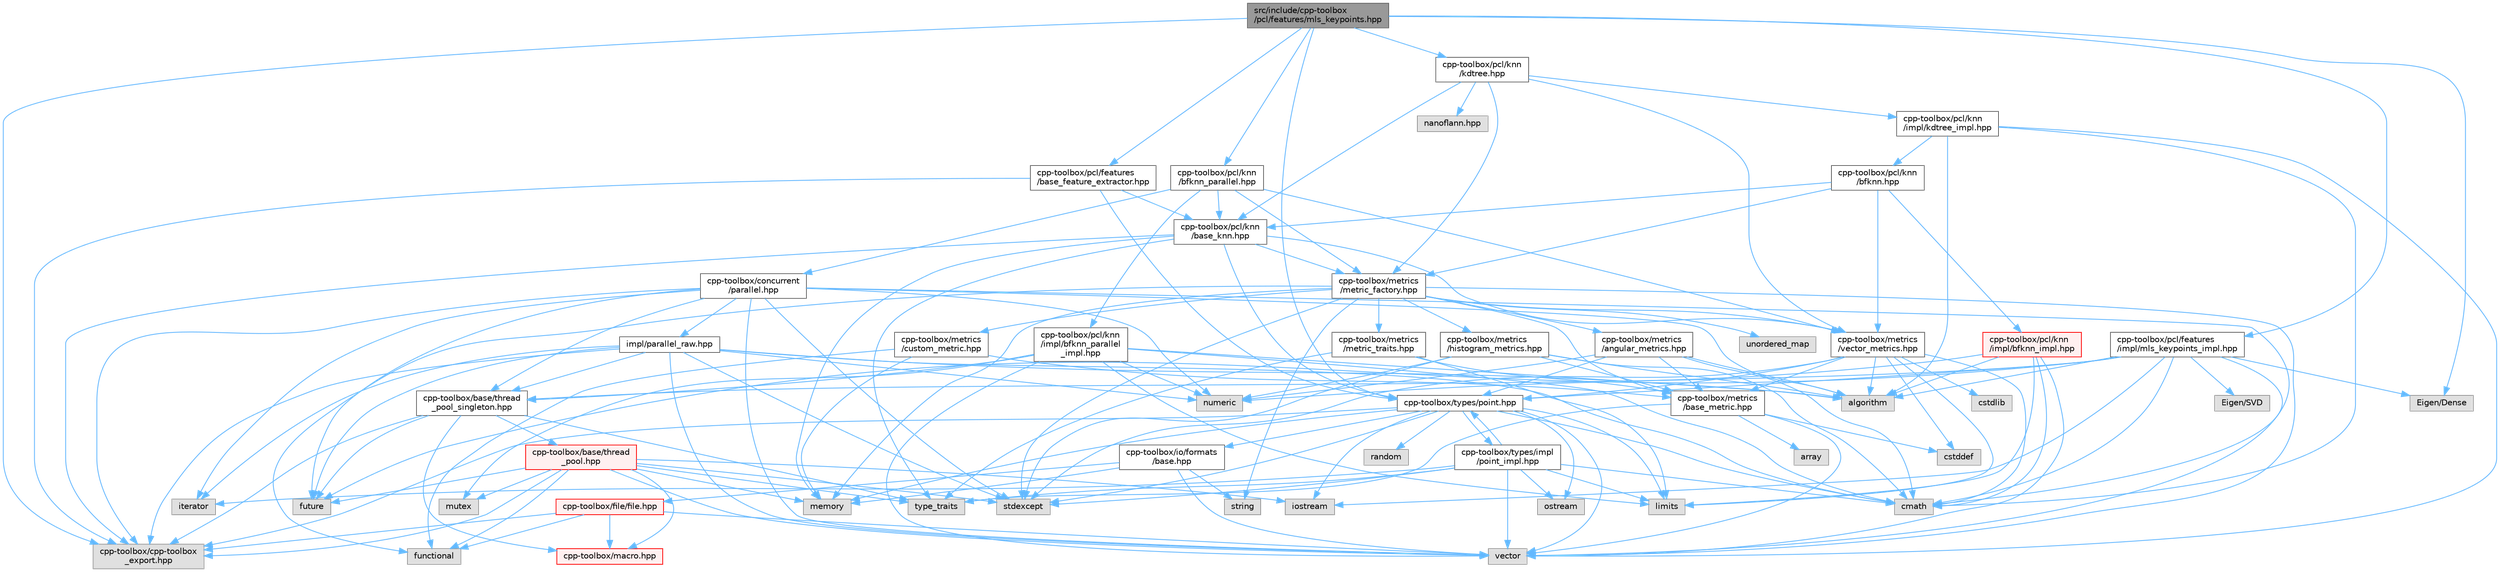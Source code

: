digraph "src/include/cpp-toolbox/pcl/features/mls_keypoints.hpp"
{
 // LATEX_PDF_SIZE
  bgcolor="transparent";
  edge [fontname=Helvetica,fontsize=10,labelfontname=Helvetica,labelfontsize=10];
  node [fontname=Helvetica,fontsize=10,shape=box,height=0.2,width=0.4];
  Node1 [id="Node000001",label="src/include/cpp-toolbox\l/pcl/features/mls_keypoints.hpp",height=0.2,width=0.4,color="gray40", fillcolor="grey60", style="filled", fontcolor="black",tooltip=" "];
  Node1 -> Node2 [id="edge1_Node000001_Node000002",color="steelblue1",style="solid",tooltip=" "];
  Node2 [id="Node000002",label="cpp-toolbox/cpp-toolbox\l_export.hpp",height=0.2,width=0.4,color="grey60", fillcolor="#E0E0E0", style="filled",tooltip=" "];
  Node1 -> Node3 [id="edge2_Node000001_Node000003",color="steelblue1",style="solid",tooltip=" "];
  Node3 [id="Node000003",label="cpp-toolbox/pcl/features\l/base_feature_extractor.hpp",height=0.2,width=0.4,color="grey40", fillcolor="white", style="filled",URL="$base__feature__extractor_8hpp.html",tooltip=" "];
  Node3 -> Node2 [id="edge3_Node000003_Node000002",color="steelblue1",style="solid",tooltip=" "];
  Node3 -> Node4 [id="edge4_Node000003_Node000004",color="steelblue1",style="solid",tooltip=" "];
  Node4 [id="Node000004",label="cpp-toolbox/pcl/knn\l/base_knn.hpp",height=0.2,width=0.4,color="grey40", fillcolor="white", style="filled",URL="$base__knn_8hpp.html",tooltip=" "];
  Node4 -> Node5 [id="edge5_Node000004_Node000005",color="steelblue1",style="solid",tooltip=" "];
  Node5 [id="Node000005",label="memory",height=0.2,width=0.4,color="grey60", fillcolor="#E0E0E0", style="filled",tooltip=" "];
  Node4 -> Node6 [id="edge6_Node000004_Node000006",color="steelblue1",style="solid",tooltip=" "];
  Node6 [id="Node000006",label="type_traits",height=0.2,width=0.4,color="grey60", fillcolor="#E0E0E0", style="filled",tooltip=" "];
  Node4 -> Node2 [id="edge7_Node000004_Node000002",color="steelblue1",style="solid",tooltip=" "];
  Node4 -> Node7 [id="edge8_Node000004_Node000007",color="steelblue1",style="solid",tooltip=" "];
  Node7 [id="Node000007",label="cpp-toolbox/types/point.hpp",height=0.2,width=0.4,color="grey40", fillcolor="white", style="filled",URL="$point_8hpp.html",tooltip=" "];
  Node7 -> Node8 [id="edge9_Node000007_Node000008",color="steelblue1",style="solid",tooltip=" "];
  Node8 [id="Node000008",label="cmath",height=0.2,width=0.4,color="grey60", fillcolor="#E0E0E0", style="filled",tooltip=" "];
  Node7 -> Node9 [id="edge10_Node000007_Node000009",color="steelblue1",style="solid",tooltip=" "];
  Node9 [id="Node000009",label="iostream",height=0.2,width=0.4,color="grey60", fillcolor="#E0E0E0", style="filled",tooltip=" "];
  Node7 -> Node10 [id="edge11_Node000007_Node000010",color="steelblue1",style="solid",tooltip=" "];
  Node10 [id="Node000010",label="limits",height=0.2,width=0.4,color="grey60", fillcolor="#E0E0E0", style="filled",tooltip=" "];
  Node7 -> Node5 [id="edge12_Node000007_Node000005",color="steelblue1",style="solid",tooltip=" "];
  Node7 -> Node11 [id="edge13_Node000007_Node000011",color="steelblue1",style="solid",tooltip=" "];
  Node11 [id="Node000011",label="ostream",height=0.2,width=0.4,color="grey60", fillcolor="#E0E0E0", style="filled",tooltip=" "];
  Node7 -> Node12 [id="edge14_Node000007_Node000012",color="steelblue1",style="solid",tooltip=" "];
  Node12 [id="Node000012",label="random",height=0.2,width=0.4,color="grey60", fillcolor="#E0E0E0", style="filled",tooltip=" "];
  Node7 -> Node13 [id="edge15_Node000007_Node000013",color="steelblue1",style="solid",tooltip=" "];
  Node13 [id="Node000013",label="stdexcept",height=0.2,width=0.4,color="grey60", fillcolor="#E0E0E0", style="filled",tooltip=" "];
  Node7 -> Node14 [id="edge16_Node000007_Node000014",color="steelblue1",style="solid",tooltip=" "];
  Node14 [id="Node000014",label="vector",height=0.2,width=0.4,color="grey60", fillcolor="#E0E0E0", style="filled",tooltip=" "];
  Node7 -> Node2 [id="edge17_Node000007_Node000002",color="steelblue1",style="solid",tooltip=" "];
  Node7 -> Node15 [id="edge18_Node000007_Node000015",color="steelblue1",style="solid",tooltip=" "];
  Node15 [id="Node000015",label="cpp-toolbox/io/formats\l/base.hpp",height=0.2,width=0.4,color="grey40", fillcolor="white", style="filled",URL="$io_2formats_2base_8hpp.html",tooltip=" "];
  Node15 -> Node5 [id="edge19_Node000015_Node000005",color="steelblue1",style="solid",tooltip=" "];
  Node15 -> Node16 [id="edge20_Node000015_Node000016",color="steelblue1",style="solid",tooltip=" "];
  Node16 [id="Node000016",label="string",height=0.2,width=0.4,color="grey60", fillcolor="#E0E0E0", style="filled",tooltip=" "];
  Node15 -> Node14 [id="edge21_Node000015_Node000014",color="steelblue1",style="solid",tooltip=" "];
  Node15 -> Node17 [id="edge22_Node000015_Node000017",color="steelblue1",style="solid",tooltip=" "];
  Node17 [id="Node000017",label="cpp-toolbox/file/file.hpp",height=0.2,width=0.4,color="red", fillcolor="#FFF0F0", style="filled",URL="$file_8hpp.html",tooltip=" "];
  Node17 -> Node19 [id="edge23_Node000017_Node000019",color="steelblue1",style="solid",tooltip=" "];
  Node19 [id="Node000019",label="functional",height=0.2,width=0.4,color="grey60", fillcolor="#E0E0E0", style="filled",tooltip=" "];
  Node17 -> Node14 [id="edge24_Node000017_Node000014",color="steelblue1",style="solid",tooltip=" "];
  Node17 -> Node2 [id="edge25_Node000017_Node000002",color="steelblue1",style="solid",tooltip=" "];
  Node17 -> Node20 [id="edge26_Node000017_Node000020",color="steelblue1",style="solid",tooltip=" "];
  Node20 [id="Node000020",label="cpp-toolbox/macro.hpp",height=0.2,width=0.4,color="red", fillcolor="#FFF0F0", style="filled",URL="$macro_8hpp.html",tooltip="通用的编译器、平台、架构检测和实用宏定义 / Common macros for compiler, platform, architecture detection and utility macro..."];
  Node7 -> Node25 [id="edge27_Node000007_Node000025",color="steelblue1",style="solid",tooltip=" "];
  Node25 [id="Node000025",label="cpp-toolbox/types/impl\l/point_impl.hpp",height=0.2,width=0.4,color="grey40", fillcolor="white", style="filled",URL="$point__impl_8hpp.html",tooltip=" "];
  Node25 -> Node8 [id="edge28_Node000025_Node000008",color="steelblue1",style="solid",tooltip=" "];
  Node25 -> Node26 [id="edge29_Node000025_Node000026",color="steelblue1",style="solid",tooltip=" "];
  Node26 [id="Node000026",label="iterator",height=0.2,width=0.4,color="grey60", fillcolor="#E0E0E0", style="filled",tooltip=" "];
  Node25 -> Node10 [id="edge30_Node000025_Node000010",color="steelblue1",style="solid",tooltip=" "];
  Node25 -> Node11 [id="edge31_Node000025_Node000011",color="steelblue1",style="solid",tooltip=" "];
  Node25 -> Node13 [id="edge32_Node000025_Node000013",color="steelblue1",style="solid",tooltip=" "];
  Node25 -> Node6 [id="edge33_Node000025_Node000006",color="steelblue1",style="solid",tooltip=" "];
  Node25 -> Node14 [id="edge34_Node000025_Node000014",color="steelblue1",style="solid",tooltip=" "];
  Node25 -> Node7 [id="edge35_Node000025_Node000007",color="steelblue1",style="solid",tooltip=" "];
  Node4 -> Node27 [id="edge36_Node000004_Node000027",color="steelblue1",style="solid",tooltip=" "];
  Node27 [id="Node000027",label="cpp-toolbox/metrics\l/vector_metrics.hpp",height=0.2,width=0.4,color="grey40", fillcolor="white", style="filled",URL="$vector__metrics_8hpp.html",tooltip=" "];
  Node27 -> Node28 [id="edge37_Node000027_Node000028",color="steelblue1",style="solid",tooltip=" "];
  Node28 [id="Node000028",label="algorithm",height=0.2,width=0.4,color="grey60", fillcolor="#E0E0E0", style="filled",tooltip=" "];
  Node27 -> Node8 [id="edge38_Node000027_Node000008",color="steelblue1",style="solid",tooltip=" "];
  Node27 -> Node29 [id="edge39_Node000027_Node000029",color="steelblue1",style="solid",tooltip=" "];
  Node29 [id="Node000029",label="cstddef",height=0.2,width=0.4,color="grey60", fillcolor="#E0E0E0", style="filled",tooltip=" "];
  Node27 -> Node30 [id="edge40_Node000027_Node000030",color="steelblue1",style="solid",tooltip=" "];
  Node30 [id="Node000030",label="cstdlib",height=0.2,width=0.4,color="grey60", fillcolor="#E0E0E0", style="filled",tooltip=" "];
  Node27 -> Node10 [id="edge41_Node000027_Node000010",color="steelblue1",style="solid",tooltip=" "];
  Node27 -> Node13 [id="edge42_Node000027_Node000013",color="steelblue1",style="solid",tooltip=" "];
  Node27 -> Node31 [id="edge43_Node000027_Node000031",color="steelblue1",style="solid",tooltip=" "];
  Node31 [id="Node000031",label="cpp-toolbox/metrics\l/base_metric.hpp",height=0.2,width=0.4,color="grey40", fillcolor="white", style="filled",URL="$base__metric_8hpp.html",tooltip=" "];
  Node31 -> Node29 [id="edge44_Node000031_Node000029",color="steelblue1",style="solid",tooltip=" "];
  Node31 -> Node14 [id="edge45_Node000031_Node000014",color="steelblue1",style="solid",tooltip=" "];
  Node31 -> Node32 [id="edge46_Node000031_Node000032",color="steelblue1",style="solid",tooltip=" "];
  Node32 [id="Node000032",label="array",height=0.2,width=0.4,color="grey60", fillcolor="#E0E0E0", style="filled",tooltip=" "];
  Node31 -> Node6 [id="edge47_Node000031_Node000006",color="steelblue1",style="solid",tooltip=" "];
  Node27 -> Node7 [id="edge48_Node000027_Node000007",color="steelblue1",style="solid",tooltip=" "];
  Node4 -> Node33 [id="edge49_Node000004_Node000033",color="steelblue1",style="solid",tooltip=" "];
  Node33 [id="Node000033",label="cpp-toolbox/metrics\l/metric_factory.hpp",height=0.2,width=0.4,color="grey40", fillcolor="white", style="filled",URL="$metric__factory_8hpp.html",tooltip=" "];
  Node33 -> Node5 [id="edge50_Node000033_Node000005",color="steelblue1",style="solid",tooltip=" "];
  Node33 -> Node16 [id="edge51_Node000033_Node000016",color="steelblue1",style="solid",tooltip=" "];
  Node33 -> Node34 [id="edge52_Node000033_Node000034",color="steelblue1",style="solid",tooltip=" "];
  Node34 [id="Node000034",label="unordered_map",height=0.2,width=0.4,color="grey60", fillcolor="#E0E0E0", style="filled",tooltip=" "];
  Node33 -> Node19 [id="edge53_Node000033_Node000019",color="steelblue1",style="solid",tooltip=" "];
  Node33 -> Node13 [id="edge54_Node000033_Node000013",color="steelblue1",style="solid",tooltip=" "];
  Node33 -> Node14 [id="edge55_Node000033_Node000014",color="steelblue1",style="solid",tooltip=" "];
  Node33 -> Node31 [id="edge56_Node000033_Node000031",color="steelblue1",style="solid",tooltip=" "];
  Node33 -> Node35 [id="edge57_Node000033_Node000035",color="steelblue1",style="solid",tooltip=" "];
  Node35 [id="Node000035",label="cpp-toolbox/metrics\l/metric_traits.hpp",height=0.2,width=0.4,color="grey40", fillcolor="white", style="filled",URL="$metric__traits_8hpp.html",tooltip=" "];
  Node35 -> Node6 [id="edge58_Node000035_Node000006",color="steelblue1",style="solid",tooltip=" "];
  Node35 -> Node10 [id="edge59_Node000035_Node000010",color="steelblue1",style="solid",tooltip=" "];
  Node35 -> Node31 [id="edge60_Node000035_Node000031",color="steelblue1",style="solid",tooltip=" "];
  Node33 -> Node27 [id="edge61_Node000033_Node000027",color="steelblue1",style="solid",tooltip=" "];
  Node33 -> Node36 [id="edge62_Node000033_Node000036",color="steelblue1",style="solid",tooltip=" "];
  Node36 [id="Node000036",label="cpp-toolbox/metrics\l/histogram_metrics.hpp",height=0.2,width=0.4,color="grey40", fillcolor="white", style="filled",URL="$histogram__metrics_8hpp.html",tooltip=" "];
  Node36 -> Node28 [id="edge63_Node000036_Node000028",color="steelblue1",style="solid",tooltip=" "];
  Node36 -> Node8 [id="edge64_Node000036_Node000008",color="steelblue1",style="solid",tooltip=" "];
  Node36 -> Node37 [id="edge65_Node000036_Node000037",color="steelblue1",style="solid",tooltip=" "];
  Node37 [id="Node000037",label="numeric",height=0.2,width=0.4,color="grey60", fillcolor="#E0E0E0", style="filled",tooltip=" "];
  Node36 -> Node13 [id="edge66_Node000036_Node000013",color="steelblue1",style="solid",tooltip=" "];
  Node36 -> Node31 [id="edge67_Node000036_Node000031",color="steelblue1",style="solid",tooltip=" "];
  Node33 -> Node38 [id="edge68_Node000033_Node000038",color="steelblue1",style="solid",tooltip=" "];
  Node38 [id="Node000038",label="cpp-toolbox/metrics\l/angular_metrics.hpp",height=0.2,width=0.4,color="grey40", fillcolor="white", style="filled",URL="$angular__metrics_8hpp.html",tooltip=" "];
  Node38 -> Node28 [id="edge69_Node000038_Node000028",color="steelblue1",style="solid",tooltip=" "];
  Node38 -> Node8 [id="edge70_Node000038_Node000008",color="steelblue1",style="solid",tooltip=" "];
  Node38 -> Node37 [id="edge71_Node000038_Node000037",color="steelblue1",style="solid",tooltip=" "];
  Node38 -> Node31 [id="edge72_Node000038_Node000031",color="steelblue1",style="solid",tooltip=" "];
  Node38 -> Node7 [id="edge73_Node000038_Node000007",color="steelblue1",style="solid",tooltip=" "];
  Node33 -> Node39 [id="edge74_Node000033_Node000039",color="steelblue1",style="solid",tooltip=" "];
  Node39 [id="Node000039",label="cpp-toolbox/metrics\l/custom_metric.hpp",height=0.2,width=0.4,color="grey40", fillcolor="white", style="filled",URL="$custom__metric_8hpp.html",tooltip=" "];
  Node39 -> Node19 [id="edge75_Node000039_Node000019",color="steelblue1",style="solid",tooltip=" "];
  Node39 -> Node5 [id="edge76_Node000039_Node000005",color="steelblue1",style="solid",tooltip=" "];
  Node39 -> Node31 [id="edge77_Node000039_Node000031",color="steelblue1",style="solid",tooltip=" "];
  Node3 -> Node7 [id="edge78_Node000003_Node000007",color="steelblue1",style="solid",tooltip=" "];
  Node1 -> Node40 [id="edge79_Node000001_Node000040",color="steelblue1",style="solid",tooltip=" "];
  Node40 [id="Node000040",label="cpp-toolbox/pcl/knn\l/kdtree.hpp",height=0.2,width=0.4,color="grey40", fillcolor="white", style="filled",URL="$kdtree_8hpp.html",tooltip=" "];
  Node40 -> Node4 [id="edge80_Node000040_Node000004",color="steelblue1",style="solid",tooltip=" "];
  Node40 -> Node33 [id="edge81_Node000040_Node000033",color="steelblue1",style="solid",tooltip=" "];
  Node40 -> Node27 [id="edge82_Node000040_Node000027",color="steelblue1",style="solid",tooltip=" "];
  Node40 -> Node41 [id="edge83_Node000040_Node000041",color="steelblue1",style="solid",tooltip=" "];
  Node41 [id="Node000041",label="nanoflann.hpp",height=0.2,width=0.4,color="grey60", fillcolor="#E0E0E0", style="filled",tooltip=" "];
  Node40 -> Node42 [id="edge84_Node000040_Node000042",color="steelblue1",style="solid",tooltip=" "];
  Node42 [id="Node000042",label="cpp-toolbox/pcl/knn\l/impl/kdtree_impl.hpp",height=0.2,width=0.4,color="grey40", fillcolor="white", style="filled",URL="$kdtree__impl_8hpp.html",tooltip=" "];
  Node42 -> Node28 [id="edge85_Node000042_Node000028",color="steelblue1",style="solid",tooltip=" "];
  Node42 -> Node8 [id="edge86_Node000042_Node000008",color="steelblue1",style="solid",tooltip=" "];
  Node42 -> Node14 [id="edge87_Node000042_Node000014",color="steelblue1",style="solid",tooltip=" "];
  Node42 -> Node43 [id="edge88_Node000042_Node000043",color="steelblue1",style="solid",tooltip=" "];
  Node43 [id="Node000043",label="cpp-toolbox/pcl/knn\l/bfknn.hpp",height=0.2,width=0.4,color="grey40", fillcolor="white", style="filled",URL="$bfknn_8hpp.html",tooltip=" "];
  Node43 -> Node4 [id="edge89_Node000043_Node000004",color="steelblue1",style="solid",tooltip=" "];
  Node43 -> Node33 [id="edge90_Node000043_Node000033",color="steelblue1",style="solid",tooltip=" "];
  Node43 -> Node27 [id="edge91_Node000043_Node000027",color="steelblue1",style="solid",tooltip=" "];
  Node43 -> Node44 [id="edge92_Node000043_Node000044",color="steelblue1",style="solid",tooltip=" "];
  Node44 [id="Node000044",label="cpp-toolbox/pcl/knn\l/impl/bfknn_impl.hpp",height=0.2,width=0.4,color="red", fillcolor="#FFF0F0", style="filled",URL="$bfknn__impl_8hpp.html",tooltip=" "];
  Node44 -> Node28 [id="edge93_Node000044_Node000028",color="steelblue1",style="solid",tooltip=" "];
  Node44 -> Node8 [id="edge94_Node000044_Node000008",color="steelblue1",style="solid",tooltip=" "];
  Node44 -> Node10 [id="edge95_Node000044_Node000010",color="steelblue1",style="solid",tooltip=" "];
  Node44 -> Node37 [id="edge96_Node000044_Node000037",color="steelblue1",style="solid",tooltip=" "];
  Node44 -> Node14 [id="edge97_Node000044_Node000014",color="steelblue1",style="solid",tooltip=" "];
  Node1 -> Node46 [id="edge98_Node000001_Node000046",color="steelblue1",style="solid",tooltip=" "];
  Node46 [id="Node000046",label="cpp-toolbox/pcl/knn\l/bfknn_parallel.hpp",height=0.2,width=0.4,color="grey40", fillcolor="white", style="filled",URL="$bfknn__parallel_8hpp.html",tooltip=" "];
  Node46 -> Node47 [id="edge99_Node000046_Node000047",color="steelblue1",style="solid",tooltip=" "];
  Node47 [id="Node000047",label="cpp-toolbox/concurrent\l/parallel.hpp",height=0.2,width=0.4,color="grey40", fillcolor="white", style="filled",URL="$parallel_8hpp.html",tooltip=" "];
  Node47 -> Node28 [id="edge100_Node000047_Node000028",color="steelblue1",style="solid",tooltip=" "];
  Node47 -> Node8 [id="edge101_Node000047_Node000008",color="steelblue1",style="solid",tooltip=" "];
  Node47 -> Node48 [id="edge102_Node000047_Node000048",color="steelblue1",style="solid",tooltip=" "];
  Node48 [id="Node000048",label="future",height=0.2,width=0.4,color="grey60", fillcolor="#E0E0E0", style="filled",tooltip=" "];
  Node47 -> Node26 [id="edge103_Node000047_Node000026",color="steelblue1",style="solid",tooltip=" "];
  Node47 -> Node37 [id="edge104_Node000047_Node000037",color="steelblue1",style="solid",tooltip=" "];
  Node47 -> Node13 [id="edge105_Node000047_Node000013",color="steelblue1",style="solid",tooltip=" "];
  Node47 -> Node14 [id="edge106_Node000047_Node000014",color="steelblue1",style="solid",tooltip=" "];
  Node47 -> Node2 [id="edge107_Node000047_Node000002",color="steelblue1",style="solid",tooltip=" "];
  Node47 -> Node49 [id="edge108_Node000047_Node000049",color="steelblue1",style="solid",tooltip=" "];
  Node49 [id="Node000049",label="cpp-toolbox/base/thread\l_pool_singleton.hpp",height=0.2,width=0.4,color="grey40", fillcolor="white", style="filled",URL="$thread__pool__singleton_8hpp.html",tooltip=" "];
  Node49 -> Node48 [id="edge109_Node000049_Node000048",color="steelblue1",style="solid",tooltip=" "];
  Node49 -> Node6 [id="edge110_Node000049_Node000006",color="steelblue1",style="solid",tooltip=" "];
  Node49 -> Node2 [id="edge111_Node000049_Node000002",color="steelblue1",style="solid",tooltip=" "];
  Node49 -> Node20 [id="edge112_Node000049_Node000020",color="steelblue1",style="solid",tooltip=" "];
  Node49 -> Node50 [id="edge113_Node000049_Node000050",color="steelblue1",style="solid",tooltip=" "];
  Node50 [id="Node000050",label="cpp-toolbox/base/thread\l_pool.hpp",height=0.2,width=0.4,color="red", fillcolor="#FFF0F0", style="filled",URL="$thread__pool_8hpp.html",tooltip=" "];
  Node50 -> Node19 [id="edge114_Node000050_Node000019",color="steelblue1",style="solid",tooltip=" "];
  Node50 -> Node48 [id="edge115_Node000050_Node000048",color="steelblue1",style="solid",tooltip=" "];
  Node50 -> Node9 [id="edge116_Node000050_Node000009",color="steelblue1",style="solid",tooltip=" "];
  Node50 -> Node5 [id="edge117_Node000050_Node000005",color="steelblue1",style="solid",tooltip=" "];
  Node50 -> Node53 [id="edge118_Node000050_Node000053",color="steelblue1",style="solid",tooltip=" "];
  Node53 [id="Node000053",label="mutex",height=0.2,width=0.4,color="grey60", fillcolor="#E0E0E0", style="filled",tooltip=" "];
  Node50 -> Node13 [id="edge119_Node000050_Node000013",color="steelblue1",style="solid",tooltip=" "];
  Node50 -> Node6 [id="edge120_Node000050_Node000006",color="steelblue1",style="solid",tooltip=" "];
  Node50 -> Node14 [id="edge121_Node000050_Node000014",color="steelblue1",style="solid",tooltip=" "];
  Node50 -> Node2 [id="edge122_Node000050_Node000002",color="steelblue1",style="solid",tooltip=" "];
  Node50 -> Node20 [id="edge123_Node000050_Node000020",color="steelblue1",style="solid",tooltip=" "];
  Node47 -> Node57 [id="edge124_Node000047_Node000057",color="steelblue1",style="solid",tooltip=" "];
  Node57 [id="Node000057",label="impl/parallel_raw.hpp",height=0.2,width=0.4,color="grey40", fillcolor="white", style="filled",URL="$parallel__raw_8hpp.html",tooltip=" "];
  Node57 -> Node28 [id="edge125_Node000057_Node000028",color="steelblue1",style="solid",tooltip=" "];
  Node57 -> Node8 [id="edge126_Node000057_Node000008",color="steelblue1",style="solid",tooltip=" "];
  Node57 -> Node48 [id="edge127_Node000057_Node000048",color="steelblue1",style="solid",tooltip=" "];
  Node57 -> Node26 [id="edge128_Node000057_Node000026",color="steelblue1",style="solid",tooltip=" "];
  Node57 -> Node37 [id="edge129_Node000057_Node000037",color="steelblue1",style="solid",tooltip=" "];
  Node57 -> Node13 [id="edge130_Node000057_Node000013",color="steelblue1",style="solid",tooltip=" "];
  Node57 -> Node14 [id="edge131_Node000057_Node000014",color="steelblue1",style="solid",tooltip=" "];
  Node57 -> Node49 [id="edge132_Node000057_Node000049",color="steelblue1",style="solid",tooltip=" "];
  Node57 -> Node2 [id="edge133_Node000057_Node000002",color="steelblue1",style="solid",tooltip=" "];
  Node46 -> Node4 [id="edge134_Node000046_Node000004",color="steelblue1",style="solid",tooltip=" "];
  Node46 -> Node33 [id="edge135_Node000046_Node000033",color="steelblue1",style="solid",tooltip=" "];
  Node46 -> Node27 [id="edge136_Node000046_Node000027",color="steelblue1",style="solid",tooltip=" "];
  Node46 -> Node58 [id="edge137_Node000046_Node000058",color="steelblue1",style="solid",tooltip=" "];
  Node58 [id="Node000058",label="cpp-toolbox/pcl/knn\l/impl/bfknn_parallel\l_impl.hpp",height=0.2,width=0.4,color="grey40", fillcolor="white", style="filled",URL="$bfknn__parallel__impl_8hpp.html",tooltip=" "];
  Node58 -> Node28 [id="edge138_Node000058_Node000028",color="steelblue1",style="solid",tooltip=" "];
  Node58 -> Node8 [id="edge139_Node000058_Node000008",color="steelblue1",style="solid",tooltip=" "];
  Node58 -> Node10 [id="edge140_Node000058_Node000010",color="steelblue1",style="solid",tooltip=" "];
  Node58 -> Node53 [id="edge141_Node000058_Node000053",color="steelblue1",style="solid",tooltip=" "];
  Node58 -> Node37 [id="edge142_Node000058_Node000037",color="steelblue1",style="solid",tooltip=" "];
  Node58 -> Node14 [id="edge143_Node000058_Node000014",color="steelblue1",style="solid",tooltip=" "];
  Node58 -> Node49 [id="edge144_Node000058_Node000049",color="steelblue1",style="solid",tooltip=" "];
  Node1 -> Node7 [id="edge145_Node000001_Node000007",color="steelblue1",style="solid",tooltip=" "];
  Node1 -> Node59 [id="edge146_Node000001_Node000059",color="steelblue1",style="solid",tooltip=" "];
  Node59 [id="Node000059",label="Eigen/Dense",height=0.2,width=0.4,color="grey60", fillcolor="#E0E0E0", style="filled",tooltip=" "];
  Node1 -> Node60 [id="edge147_Node000001_Node000060",color="steelblue1",style="solid",tooltip=" "];
  Node60 [id="Node000060",label="cpp-toolbox/pcl/features\l/impl/mls_keypoints_impl.hpp",height=0.2,width=0.4,color="grey40", fillcolor="white", style="filled",URL="$mls__keypoints__impl_8hpp.html",tooltip=" "];
  Node60 -> Node49 [id="edge148_Node000060_Node000049",color="steelblue1",style="solid",tooltip=" "];
  Node60 -> Node7 [id="edge149_Node000060_Node000007",color="steelblue1",style="solid",tooltip=" "];
  Node60 -> Node59 [id="edge150_Node000060_Node000059",color="steelblue1",style="solid",tooltip=" "];
  Node60 -> Node61 [id="edge151_Node000060_Node000061",color="steelblue1",style="solid",tooltip=" "];
  Node61 [id="Node000061",label="Eigen/SVD",height=0.2,width=0.4,color="grey60", fillcolor="#E0E0E0", style="filled",tooltip=" "];
  Node60 -> Node28 [id="edge152_Node000060_Node000028",color="steelblue1",style="solid",tooltip=" "];
  Node60 -> Node8 [id="edge153_Node000060_Node000008",color="steelblue1",style="solid",tooltip=" "];
  Node60 -> Node48 [id="edge154_Node000060_Node000048",color="steelblue1",style="solid",tooltip=" "];
  Node60 -> Node14 [id="edge155_Node000060_Node000014",color="steelblue1",style="solid",tooltip=" "];
  Node60 -> Node9 [id="edge156_Node000060_Node000009",color="steelblue1",style="solid",tooltip=" "];
}
